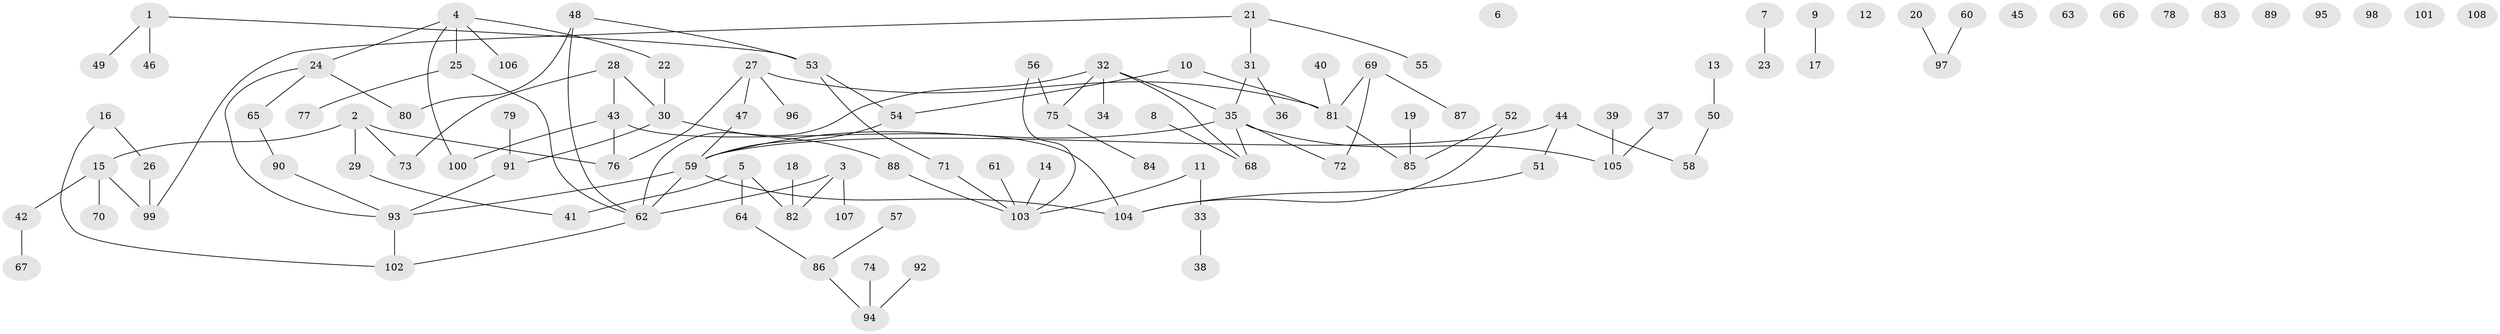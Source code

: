 // Generated by graph-tools (version 1.1) at 2025/49/03/09/25 03:49:03]
// undirected, 108 vertices, 113 edges
graph export_dot {
graph [start="1"]
  node [color=gray90,style=filled];
  1;
  2;
  3;
  4;
  5;
  6;
  7;
  8;
  9;
  10;
  11;
  12;
  13;
  14;
  15;
  16;
  17;
  18;
  19;
  20;
  21;
  22;
  23;
  24;
  25;
  26;
  27;
  28;
  29;
  30;
  31;
  32;
  33;
  34;
  35;
  36;
  37;
  38;
  39;
  40;
  41;
  42;
  43;
  44;
  45;
  46;
  47;
  48;
  49;
  50;
  51;
  52;
  53;
  54;
  55;
  56;
  57;
  58;
  59;
  60;
  61;
  62;
  63;
  64;
  65;
  66;
  67;
  68;
  69;
  70;
  71;
  72;
  73;
  74;
  75;
  76;
  77;
  78;
  79;
  80;
  81;
  82;
  83;
  84;
  85;
  86;
  87;
  88;
  89;
  90;
  91;
  92;
  93;
  94;
  95;
  96;
  97;
  98;
  99;
  100;
  101;
  102;
  103;
  104;
  105;
  106;
  107;
  108;
  1 -- 46;
  1 -- 49;
  1 -- 53;
  2 -- 15;
  2 -- 29;
  2 -- 73;
  2 -- 76;
  3 -- 62;
  3 -- 82;
  3 -- 107;
  4 -- 22;
  4 -- 24;
  4 -- 25;
  4 -- 100;
  4 -- 106;
  5 -- 41;
  5 -- 64;
  5 -- 82;
  7 -- 23;
  8 -- 68;
  9 -- 17;
  10 -- 54;
  10 -- 81;
  11 -- 33;
  11 -- 103;
  13 -- 50;
  14 -- 103;
  15 -- 42;
  15 -- 70;
  15 -- 99;
  16 -- 26;
  16 -- 102;
  18 -- 82;
  19 -- 85;
  20 -- 97;
  21 -- 31;
  21 -- 55;
  21 -- 99;
  22 -- 30;
  24 -- 65;
  24 -- 80;
  24 -- 93;
  25 -- 62;
  25 -- 77;
  26 -- 99;
  27 -- 47;
  27 -- 76;
  27 -- 81;
  27 -- 96;
  28 -- 30;
  28 -- 43;
  28 -- 73;
  29 -- 41;
  30 -- 88;
  30 -- 91;
  31 -- 35;
  31 -- 36;
  32 -- 34;
  32 -- 35;
  32 -- 62;
  32 -- 68;
  32 -- 75;
  33 -- 38;
  35 -- 59;
  35 -- 68;
  35 -- 72;
  35 -- 105;
  37 -- 105;
  39 -- 105;
  40 -- 81;
  42 -- 67;
  43 -- 76;
  43 -- 100;
  43 -- 104;
  44 -- 51;
  44 -- 58;
  44 -- 59;
  47 -- 59;
  48 -- 53;
  48 -- 62;
  48 -- 80;
  50 -- 58;
  51 -- 104;
  52 -- 85;
  52 -- 104;
  53 -- 54;
  53 -- 71;
  54 -- 59;
  56 -- 75;
  56 -- 103;
  57 -- 86;
  59 -- 62;
  59 -- 93;
  59 -- 104;
  60 -- 97;
  61 -- 103;
  62 -- 102;
  64 -- 86;
  65 -- 90;
  69 -- 72;
  69 -- 81;
  69 -- 87;
  71 -- 103;
  74 -- 94;
  75 -- 84;
  79 -- 91;
  81 -- 85;
  86 -- 94;
  88 -- 103;
  90 -- 93;
  91 -- 93;
  92 -- 94;
  93 -- 102;
}

